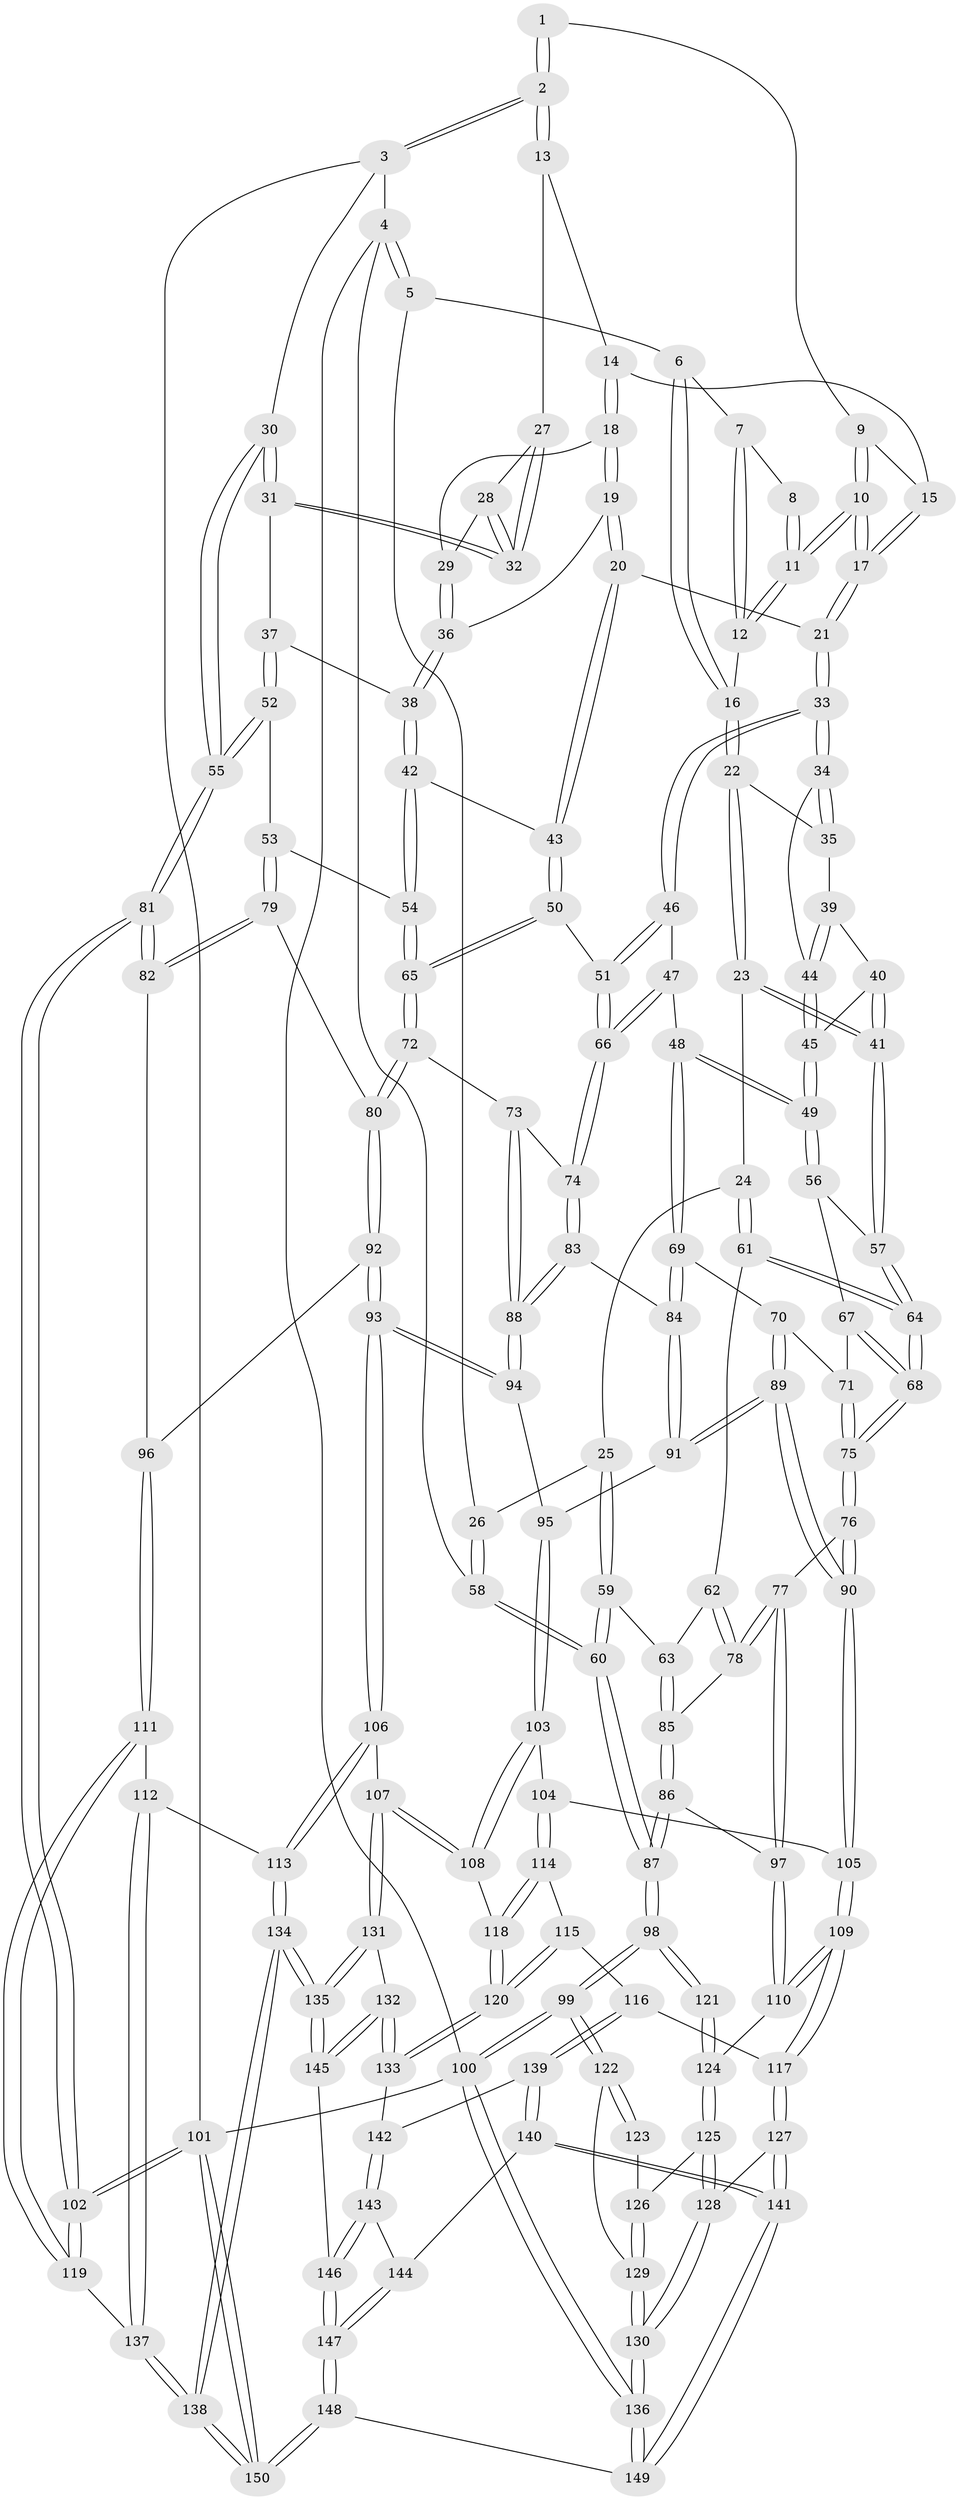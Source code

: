 // coarse degree distribution, {4: 0.4222222222222222, 6: 0.08888888888888889, 5: 0.2777777777777778, 2: 0.022222222222222223, 3: 0.17777777777777778, 7: 0.011111111111111112}
// Generated by graph-tools (version 1.1) at 2025/24/03/03/25 07:24:36]
// undirected, 150 vertices, 372 edges
graph export_dot {
graph [start="1"]
  node [color=gray90,style=filled];
  1 [pos="+0.7582699917196387+0"];
  2 [pos="+1+0"];
  3 [pos="+1+0"];
  4 [pos="+0+0"];
  5 [pos="+0.11812523443626194+0"];
  6 [pos="+0.19518289465641567+0"];
  7 [pos="+0.3823199929090637+0"];
  8 [pos="+0.5479560053185407+0"];
  9 [pos="+0.6913126326425969+0.02785781316662934"];
  10 [pos="+0.600822378637708+0.15063269827676345"];
  11 [pos="+0.5667157351011042+0.12701373725937137"];
  12 [pos="+0.537078424050929+0.12284569422648012"];
  13 [pos="+0.9648403495754954+0"];
  14 [pos="+0.7984563013174991+0.09766249001550563"];
  15 [pos="+0.7871886077107838+0.09592241732822493"];
  16 [pos="+0.40717127865992686+0.11913903883054539"];
  17 [pos="+0.6118246743473709+0.17338543746212215"];
  18 [pos="+0.7911371209335242+0.15543542084721207"];
  19 [pos="+0.7066620808514744+0.19364303222167625"];
  20 [pos="+0.6285324720566906+0.20326387297825643"];
  21 [pos="+0.6180335460528995+0.19609429489399643"];
  22 [pos="+0.3979203724728314+0.14231826492026117"];
  23 [pos="+0.3029079363030623+0.26204909159957634"];
  24 [pos="+0.191728898068973+0.2395781451331808"];
  25 [pos="+0.18170001482177522+0.23586058503311405"];
  26 [pos="+0.18161713556357842+0.23566469354329375"];
  27 [pos="+0.9142991585283962+0.13017048557708824"];
  28 [pos="+0.8251677491738203+0.19970717807607327"];
  29 [pos="+0.8246340077003179+0.1998343282127681"];
  30 [pos="+1+0.33758065457992636"];
  31 [pos="+0.9257233114811136+0.2634486638324371"];
  32 [pos="+0.9205692275800689+0.2500270089878509"];
  33 [pos="+0.5935129920061086+0.2235195724778572"];
  34 [pos="+0.49444074577543523+0.2597363082633397"];
  35 [pos="+0.44791966057319704+0.22845694848905249"];
  36 [pos="+0.8088709800963083+0.22928431125829385"];
  37 [pos="+0.8909725517752434+0.2880316946587179"];
  38 [pos="+0.8064737486984057+0.28209711991310843"];
  39 [pos="+0.4275500731360638+0.26615375789931595"];
  40 [pos="+0.3998527968489519+0.2743963607815582"];
  41 [pos="+0.31720114230881896+0.28291189478916073"];
  42 [pos="+0.7989190647599349+0.28884422104013685"];
  43 [pos="+0.6926615943572095+0.29331250744354775"];
  44 [pos="+0.4735928400049142+0.28788440549837063"];
  45 [pos="+0.46747141327979364+0.31050479246623874"];
  46 [pos="+0.5584923730288707+0.3321646397084163"];
  47 [pos="+0.5533840407205836+0.3375989816161675"];
  48 [pos="+0.46227627948340366+0.38154250585786553"];
  49 [pos="+0.46036939490535944+0.3795942478418147"];
  50 [pos="+0.6895059474183207+0.36518276069816535"];
  51 [pos="+0.6258926156814677+0.3755258894733143"];
  52 [pos="+0.8836042735902507+0.3783254617170238"];
  53 [pos="+0.8681595120035788+0.39385784548577163"];
  54 [pos="+0.8107052786342017+0.3567834491107159"];
  55 [pos="+1+0.3577928629273044"];
  56 [pos="+0.3572289171636381+0.3453609390165644"];
  57 [pos="+0.33104950060628197+0.3185084949593313"];
  58 [pos="+0+0.140644227399355"];
  59 [pos="+0.07112516902292386+0.3764401543628243"];
  60 [pos="+0+0.4063200476321605"];
  61 [pos="+0.23112821540305034+0.40245656873238733"];
  62 [pos="+0.19093806425085127+0.41406651696629715"];
  63 [pos="+0.07749718335737386+0.38313449785856735"];
  64 [pos="+0.26014936513660714+0.41281590663997203"];
  65 [pos="+0.7159020204218074+0.42011031934668414"];
  66 [pos="+0.5825363751590509+0.4252909664720065"];
  67 [pos="+0.35464327674662727+0.36291174340733257"];
  68 [pos="+0.27390803186205886+0.4652261234163475"];
  69 [pos="+0.4710144805554422+0.4243085139534591"];
  70 [pos="+0.3816100011805058+0.4714653761994926"];
  71 [pos="+0.34723397342115353+0.46230144206713814"];
  72 [pos="+0.7181818225645005+0.45471700662450826"];
  73 [pos="+0.6510247433767878+0.4610010687881103"];
  74 [pos="+0.5824559818167641+0.4255830392904987"];
  75 [pos="+0.2795130490466347+0.49735248488349704"];
  76 [pos="+0.25647506116488245+0.5412397713414987"];
  77 [pos="+0.2532967085825911+0.5423876236968717"];
  78 [pos="+0.23074566523546322+0.5252379955466601"];
  79 [pos="+0.8642370939525168+0.438109529207475"];
  80 [pos="+0.7407507491097504+0.48896296977091924"];
  81 [pos="+1+0.5876054211608885"];
  82 [pos="+1+0.5680615787501911"];
  83 [pos="+0.5104068186264872+0.47026755819233307"];
  84 [pos="+0.5059497371029901+0.46910670983509567"];
  85 [pos="+0.12343040303973957+0.4765773224377833"];
  86 [pos="+0.08580538180669406+0.5727675580395586"];
  87 [pos="+0+0.5252121191205272"];
  88 [pos="+0.5702281853338439+0.5307053487133199"];
  89 [pos="+0.4135971406612853+0.5739487377043183"];
  90 [pos="+0.390591756537406+0.6099609646066788"];
  91 [pos="+0.4453609835471291+0.5517313873301364"];
  92 [pos="+0.7437757044873082+0.6005605588715142"];
  93 [pos="+0.7079503383836738+0.6229258617200624"];
  94 [pos="+0.5765931825470872+0.5486084202414647"];
  95 [pos="+0.5371555997174691+0.5932948060690146"];
  96 [pos="+0.8043700109042212+0.6193544055151119"];
  97 [pos="+0.1690160427780134+0.6631040376280892"];
  98 [pos="+0+0.6235279433226039"];
  99 [pos="+0+0.7847206845022954"];
  100 [pos="+0+1"];
  101 [pos="+1+1"];
  102 [pos="+1+0.8017504564281585"];
  103 [pos="+0.5183909857704281+0.6614070695522556"];
  104 [pos="+0.40793849809392874+0.6435873412695261"];
  105 [pos="+0.3960680630457971+0.6317510530303855"];
  106 [pos="+0.6583730867202237+0.7065583908167747"];
  107 [pos="+0.6000506449100791+0.7366716411406867"];
  108 [pos="+0.5873403390363521+0.7347336790086505"];
  109 [pos="+0.24412678262336304+0.7498861210376214"];
  110 [pos="+0.16845254900079473+0.6716161137798611"];
  111 [pos="+0.8465797918569801+0.753949531897814"];
  112 [pos="+0.7916297756003129+0.8066940836715399"];
  113 [pos="+0.747580259096211+0.7998605071358807"];
  114 [pos="+0.4107195680498169+0.6727436110134076"];
  115 [pos="+0.41131859013939276+0.6985237569587912"];
  116 [pos="+0.33612776560971247+0.8052709838277043"];
  117 [pos="+0.2498339919064809+0.7680483192345979"];
  118 [pos="+0.5262593613174847+0.7686094322420178"];
  119 [pos="+1+0.8090206009618692"];
  120 [pos="+0.46777763468569433+0.8066984209780061"];
  121 [pos="+0.05657830046089759+0.7025605682715276"];
  122 [pos="+0+0.8100124485663662"];
  123 [pos="+0.04059515290931001+0.7509914273620566"];
  124 [pos="+0.11989106162351303+0.6973382814297756"];
  125 [pos="+0.09721020578358479+0.7905747081049863"];
  126 [pos="+0.047963804078353406+0.805436925797831"];
  127 [pos="+0.2187404166075403+0.8304527069682185"];
  128 [pos="+0.14015284558667657+0.9004646200054297"];
  129 [pos="+0.027982463365357417+0.8269184079623177"];
  130 [pos="+0.10523663203427583+0.9636411882660255"];
  131 [pos="+0.6016884978630537+0.7496812585892663"];
  132 [pos="+0.5216695287354022+0.8979856012175693"];
  133 [pos="+0.46128191790688783+0.8172888095914973"];
  134 [pos="+0.6541236535958856+0.9535637200475786"];
  135 [pos="+0.6412522179394123+0.9421327905635009"];
  136 [pos="+0.01946870043033661+1"];
  137 [pos="+0.8295312411459892+0.8996880559306089"];
  138 [pos="+0.7423080515958327+1"];
  139 [pos="+0.36565061417160644+0.8319139117446176"];
  140 [pos="+0.3136749329429499+0.9313351188896698"];
  141 [pos="+0.30437089113646393+0.9423305680223494"];
  142 [pos="+0.4067320794966672+0.8402931153937142"];
  143 [pos="+0.4149509369342339+0.8976538332941"];
  144 [pos="+0.4148239356567491+0.9250250303827028"];
  145 [pos="+0.5349662003559712+0.922563224012632"];
  146 [pos="+0.531577677894514+0.9249303053488542"];
  147 [pos="+0.4376744987905262+1"];
  148 [pos="+0.3566114787620915+1"];
  149 [pos="+0.24446683281010964+1"];
  150 [pos="+0.7701259897534564+1"];
  1 -- 2;
  1 -- 2;
  1 -- 9;
  2 -- 3;
  2 -- 3;
  2 -- 13;
  2 -- 13;
  3 -- 4;
  3 -- 30;
  3 -- 101;
  4 -- 5;
  4 -- 5;
  4 -- 58;
  4 -- 100;
  5 -- 6;
  5 -- 26;
  6 -- 7;
  6 -- 16;
  6 -- 16;
  7 -- 8;
  7 -- 12;
  7 -- 12;
  8 -- 11;
  8 -- 11;
  9 -- 10;
  9 -- 10;
  9 -- 15;
  10 -- 11;
  10 -- 11;
  10 -- 17;
  10 -- 17;
  11 -- 12;
  11 -- 12;
  12 -- 16;
  13 -- 14;
  13 -- 27;
  14 -- 15;
  14 -- 18;
  14 -- 18;
  15 -- 17;
  15 -- 17;
  16 -- 22;
  16 -- 22;
  17 -- 21;
  17 -- 21;
  18 -- 19;
  18 -- 19;
  18 -- 29;
  19 -- 20;
  19 -- 20;
  19 -- 36;
  20 -- 21;
  20 -- 43;
  20 -- 43;
  21 -- 33;
  21 -- 33;
  22 -- 23;
  22 -- 23;
  22 -- 35;
  23 -- 24;
  23 -- 41;
  23 -- 41;
  24 -- 25;
  24 -- 61;
  24 -- 61;
  25 -- 26;
  25 -- 59;
  25 -- 59;
  26 -- 58;
  26 -- 58;
  27 -- 28;
  27 -- 32;
  27 -- 32;
  28 -- 29;
  28 -- 32;
  28 -- 32;
  29 -- 36;
  29 -- 36;
  30 -- 31;
  30 -- 31;
  30 -- 55;
  30 -- 55;
  31 -- 32;
  31 -- 32;
  31 -- 37;
  33 -- 34;
  33 -- 34;
  33 -- 46;
  33 -- 46;
  34 -- 35;
  34 -- 35;
  34 -- 44;
  35 -- 39;
  36 -- 38;
  36 -- 38;
  37 -- 38;
  37 -- 52;
  37 -- 52;
  38 -- 42;
  38 -- 42;
  39 -- 40;
  39 -- 44;
  39 -- 44;
  40 -- 41;
  40 -- 41;
  40 -- 45;
  41 -- 57;
  41 -- 57;
  42 -- 43;
  42 -- 54;
  42 -- 54;
  43 -- 50;
  43 -- 50;
  44 -- 45;
  44 -- 45;
  45 -- 49;
  45 -- 49;
  46 -- 47;
  46 -- 51;
  46 -- 51;
  47 -- 48;
  47 -- 66;
  47 -- 66;
  48 -- 49;
  48 -- 49;
  48 -- 69;
  48 -- 69;
  49 -- 56;
  49 -- 56;
  50 -- 51;
  50 -- 65;
  50 -- 65;
  51 -- 66;
  51 -- 66;
  52 -- 53;
  52 -- 55;
  52 -- 55;
  53 -- 54;
  53 -- 79;
  53 -- 79;
  54 -- 65;
  54 -- 65;
  55 -- 81;
  55 -- 81;
  56 -- 57;
  56 -- 67;
  57 -- 64;
  57 -- 64;
  58 -- 60;
  58 -- 60;
  59 -- 60;
  59 -- 60;
  59 -- 63;
  60 -- 87;
  60 -- 87;
  61 -- 62;
  61 -- 64;
  61 -- 64;
  62 -- 63;
  62 -- 78;
  62 -- 78;
  63 -- 85;
  63 -- 85;
  64 -- 68;
  64 -- 68;
  65 -- 72;
  65 -- 72;
  66 -- 74;
  66 -- 74;
  67 -- 68;
  67 -- 68;
  67 -- 71;
  68 -- 75;
  68 -- 75;
  69 -- 70;
  69 -- 84;
  69 -- 84;
  70 -- 71;
  70 -- 89;
  70 -- 89;
  71 -- 75;
  71 -- 75;
  72 -- 73;
  72 -- 80;
  72 -- 80;
  73 -- 74;
  73 -- 88;
  73 -- 88;
  74 -- 83;
  74 -- 83;
  75 -- 76;
  75 -- 76;
  76 -- 77;
  76 -- 90;
  76 -- 90;
  77 -- 78;
  77 -- 78;
  77 -- 97;
  77 -- 97;
  78 -- 85;
  79 -- 80;
  79 -- 82;
  79 -- 82;
  80 -- 92;
  80 -- 92;
  81 -- 82;
  81 -- 82;
  81 -- 102;
  81 -- 102;
  82 -- 96;
  83 -- 84;
  83 -- 88;
  83 -- 88;
  84 -- 91;
  84 -- 91;
  85 -- 86;
  85 -- 86;
  86 -- 87;
  86 -- 87;
  86 -- 97;
  87 -- 98;
  87 -- 98;
  88 -- 94;
  88 -- 94;
  89 -- 90;
  89 -- 90;
  89 -- 91;
  89 -- 91;
  90 -- 105;
  90 -- 105;
  91 -- 95;
  92 -- 93;
  92 -- 93;
  92 -- 96;
  93 -- 94;
  93 -- 94;
  93 -- 106;
  93 -- 106;
  94 -- 95;
  95 -- 103;
  95 -- 103;
  96 -- 111;
  96 -- 111;
  97 -- 110;
  97 -- 110;
  98 -- 99;
  98 -- 99;
  98 -- 121;
  98 -- 121;
  99 -- 100;
  99 -- 100;
  99 -- 122;
  99 -- 122;
  100 -- 136;
  100 -- 136;
  100 -- 101;
  101 -- 102;
  101 -- 102;
  101 -- 150;
  101 -- 150;
  102 -- 119;
  102 -- 119;
  103 -- 104;
  103 -- 108;
  103 -- 108;
  104 -- 105;
  104 -- 114;
  104 -- 114;
  105 -- 109;
  105 -- 109;
  106 -- 107;
  106 -- 113;
  106 -- 113;
  107 -- 108;
  107 -- 108;
  107 -- 131;
  107 -- 131;
  108 -- 118;
  109 -- 110;
  109 -- 110;
  109 -- 117;
  109 -- 117;
  110 -- 124;
  111 -- 112;
  111 -- 119;
  111 -- 119;
  112 -- 113;
  112 -- 137;
  112 -- 137;
  113 -- 134;
  113 -- 134;
  114 -- 115;
  114 -- 118;
  114 -- 118;
  115 -- 116;
  115 -- 120;
  115 -- 120;
  116 -- 117;
  116 -- 139;
  116 -- 139;
  117 -- 127;
  117 -- 127;
  118 -- 120;
  118 -- 120;
  119 -- 137;
  120 -- 133;
  120 -- 133;
  121 -- 124;
  121 -- 124;
  122 -- 123;
  122 -- 123;
  122 -- 129;
  123 -- 126;
  124 -- 125;
  124 -- 125;
  125 -- 126;
  125 -- 128;
  125 -- 128;
  126 -- 129;
  126 -- 129;
  127 -- 128;
  127 -- 141;
  127 -- 141;
  128 -- 130;
  128 -- 130;
  129 -- 130;
  129 -- 130;
  130 -- 136;
  130 -- 136;
  131 -- 132;
  131 -- 135;
  131 -- 135;
  132 -- 133;
  132 -- 133;
  132 -- 145;
  132 -- 145;
  133 -- 142;
  134 -- 135;
  134 -- 135;
  134 -- 138;
  134 -- 138;
  135 -- 145;
  135 -- 145;
  136 -- 149;
  136 -- 149;
  137 -- 138;
  137 -- 138;
  138 -- 150;
  138 -- 150;
  139 -- 140;
  139 -- 140;
  139 -- 142;
  140 -- 141;
  140 -- 141;
  140 -- 144;
  141 -- 149;
  141 -- 149;
  142 -- 143;
  142 -- 143;
  143 -- 144;
  143 -- 146;
  143 -- 146;
  144 -- 147;
  144 -- 147;
  145 -- 146;
  146 -- 147;
  146 -- 147;
  147 -- 148;
  147 -- 148;
  148 -- 149;
  148 -- 150;
  148 -- 150;
}
